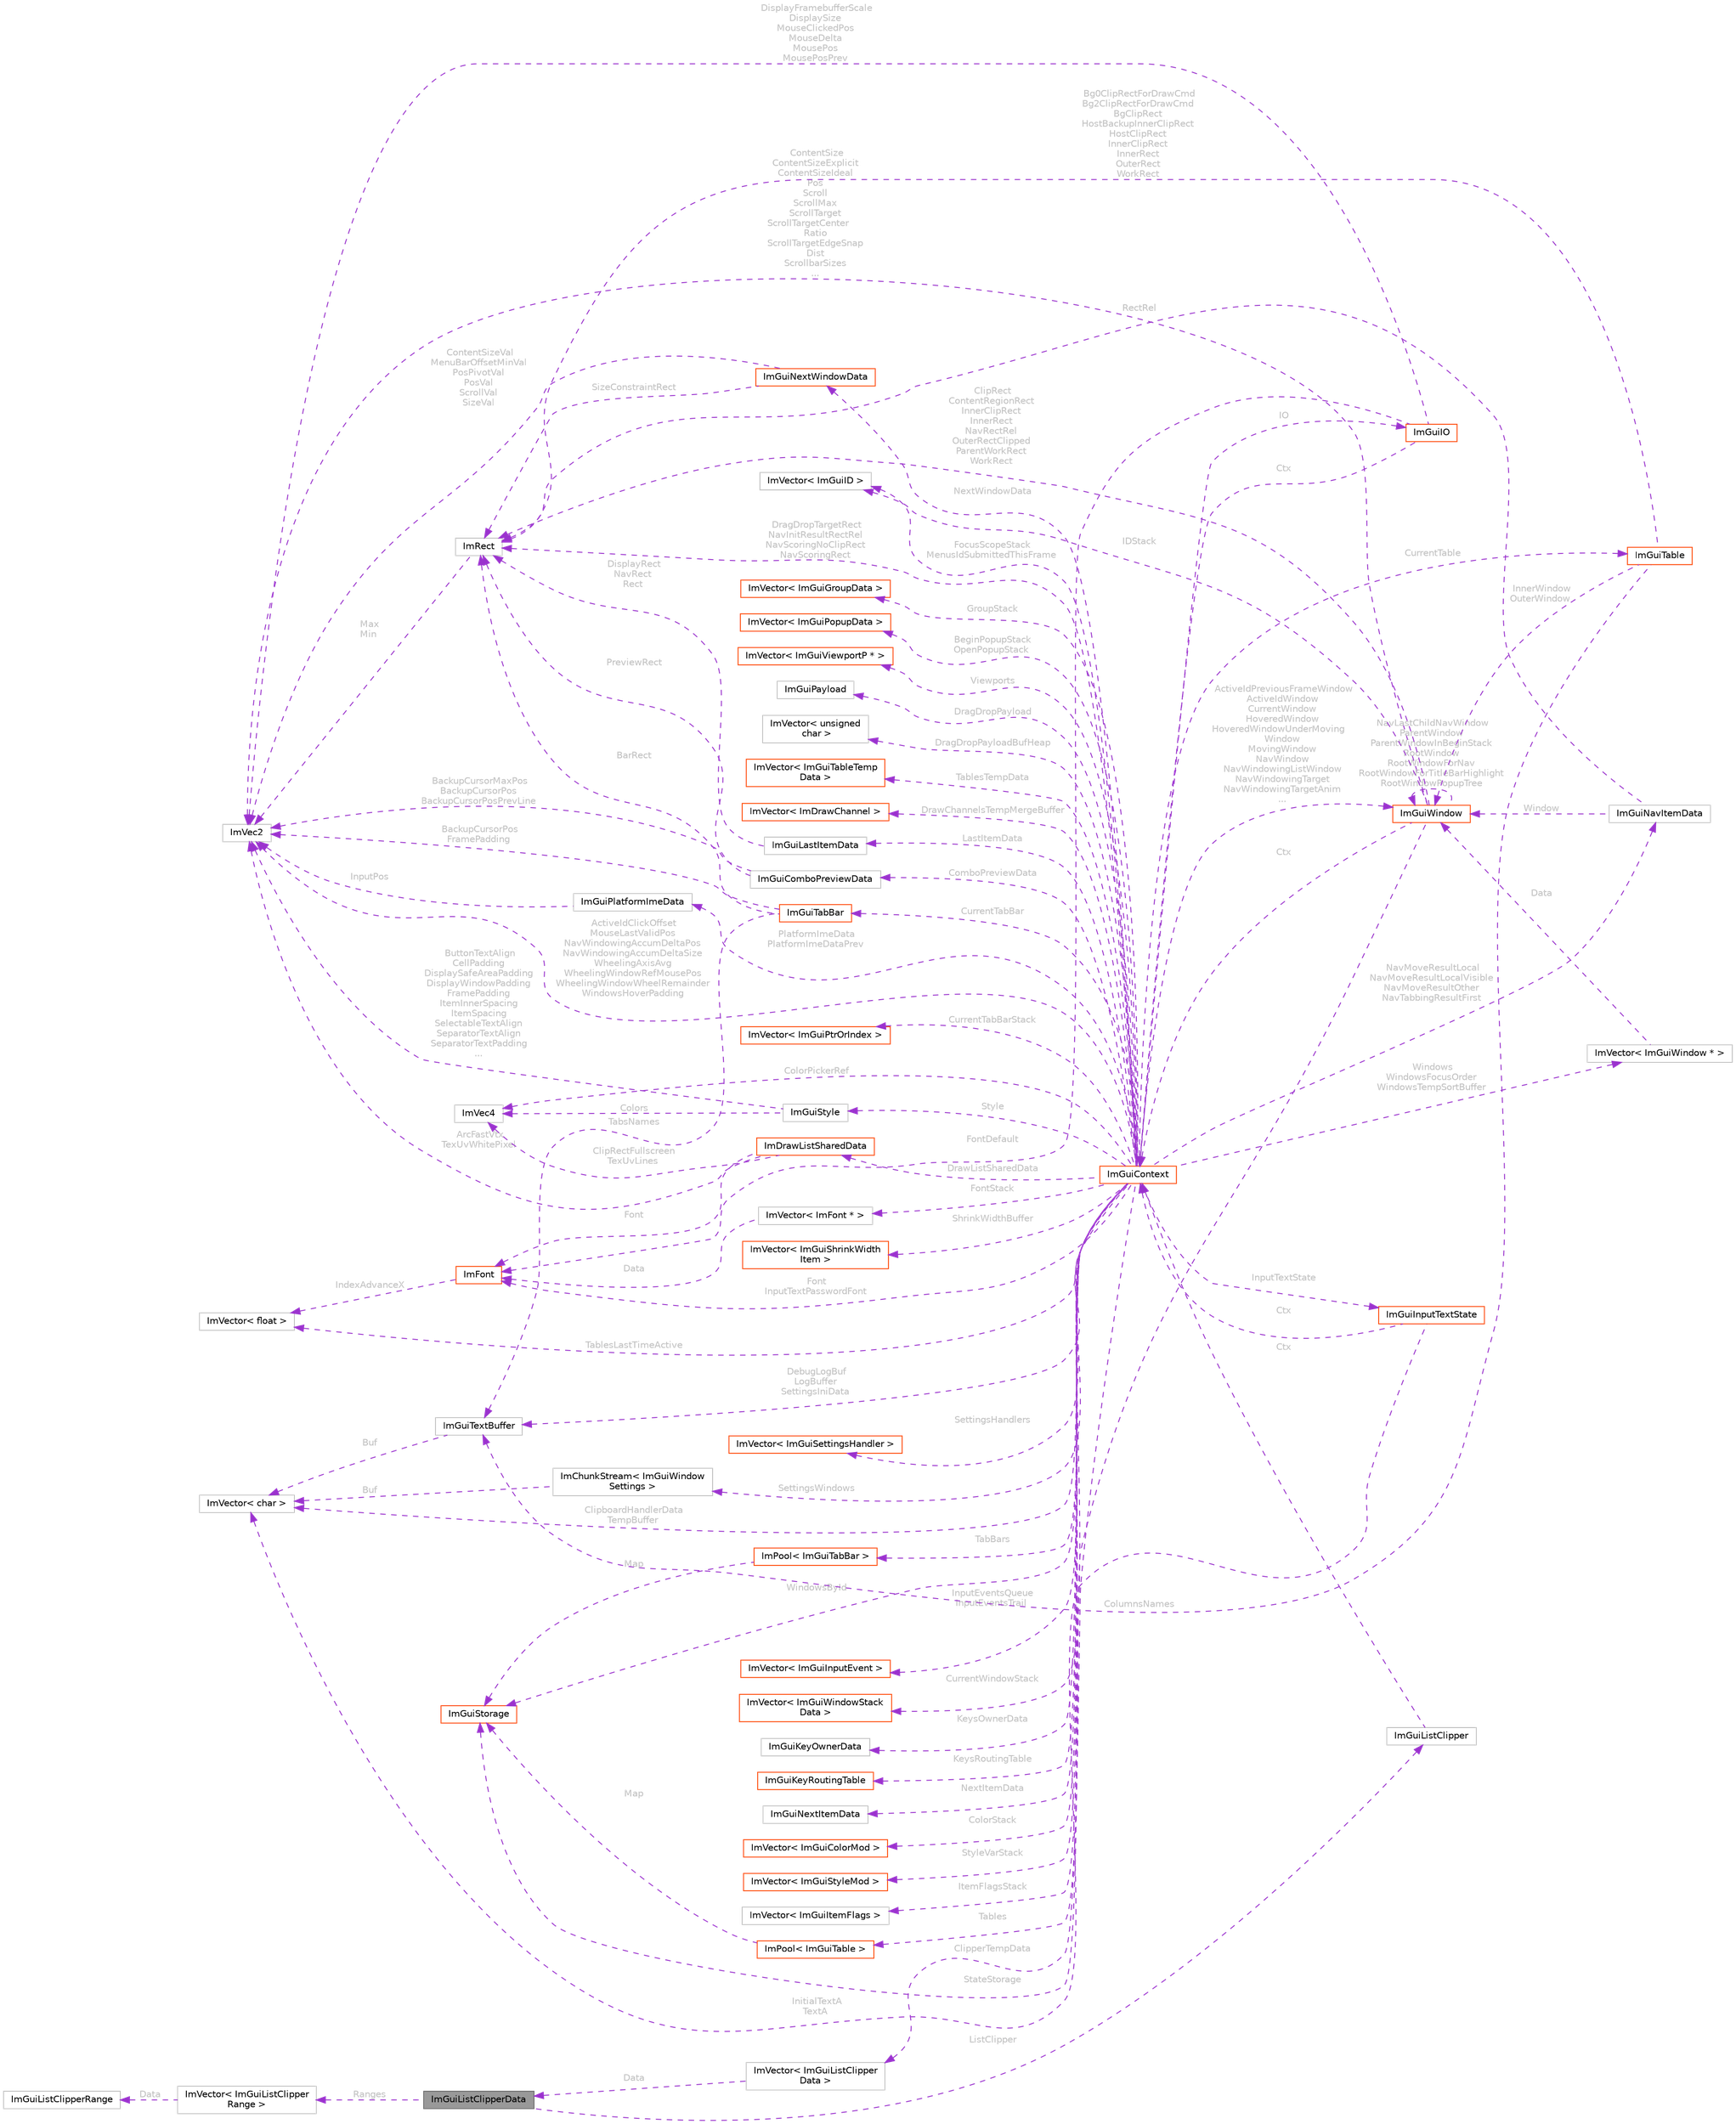 digraph "ImGuiListClipperData"
{
 // LATEX_PDF_SIZE
  bgcolor="transparent";
  edge [fontname=Helvetica,fontsize=10,labelfontname=Helvetica,labelfontsize=10];
  node [fontname=Helvetica,fontsize=10,shape=box,height=0.2,width=0.4];
  rankdir="LR";
  Node1 [id="Node000001",label="ImGuiListClipperData",height=0.2,width=0.4,color="gray40", fillcolor="grey60", style="filled", fontcolor="black",tooltip=" "];
  Node2 -> Node1 [id="edge1_Node000001_Node000002",dir="back",color="darkorchid3",style="dashed",tooltip=" ",label=" ListClipper",fontcolor="grey" ];
  Node2 [id="Node000002",label="ImGuiListClipper",height=0.2,width=0.4,color="grey75", fillcolor="white", style="filled",URL="$struct_im_gui_list_clipper.html",tooltip=" "];
  Node3 -> Node2 [id="edge2_Node000002_Node000003",dir="back",color="darkorchid3",style="dashed",tooltip=" ",label=" Ctx",fontcolor="grey" ];
  Node3 [id="Node000003",label="ImGuiContext",height=0.2,width=0.4,color="orangered", fillcolor="white", style="filled",URL="$struct_im_gui_context.html",tooltip=" "];
  Node4 -> Node3 [id="edge3_Node000003_Node000004",dir="back",color="darkorchid3",style="dashed",tooltip=" ",label=" IO",fontcolor="grey" ];
  Node4 [id="Node000004",label="ImGuiIO",height=0.2,width=0.4,color="orangered", fillcolor="white", style="filled",URL="$struct_im_gui_i_o.html",tooltip=" "];
  Node5 -> Node4 [id="edge4_Node000004_Node000005",dir="back",color="darkorchid3",style="dashed",tooltip=" ",label=" DisplayFramebufferScale\nDisplaySize\nMouseClickedPos\nMouseDelta\nMousePos\nMousePosPrev",fontcolor="grey" ];
  Node5 [id="Node000005",label="ImVec2",height=0.2,width=0.4,color="grey75", fillcolor="white", style="filled",URL="$struct_im_vec2.html",tooltip=" "];
  Node8 -> Node4 [id="edge5_Node000004_Node000008",dir="back",color="darkorchid3",style="dashed",tooltip=" ",label=" FontDefault",fontcolor="grey" ];
  Node8 [id="Node000008",label="ImFont",height=0.2,width=0.4,color="orangered", fillcolor="white", style="filled",URL="$struct_im_font.html",tooltip=" "];
  Node9 -> Node8 [id="edge6_Node000008_Node000009",dir="back",color="darkorchid3",style="dashed",tooltip=" ",label=" IndexAdvanceX",fontcolor="grey" ];
  Node9 [id="Node000009",label="ImVector\< float \>",height=0.2,width=0.4,color="grey75", fillcolor="white", style="filled",URL="$struct_im_vector.html",tooltip=" "];
  Node3 -> Node4 [id="edge7_Node000004_Node000003",dir="back",color="darkorchid3",style="dashed",tooltip=" ",label=" Ctx",fontcolor="grey" ];
  Node20 -> Node3 [id="edge8_Node000003_Node000020",dir="back",color="darkorchid3",style="dashed",tooltip=" ",label=" InputEventsQueue\nInputEventsTrail",fontcolor="grey" ];
  Node20 [id="Node000020",label="ImVector\< ImGuiInputEvent \>",height=0.2,width=0.4,color="orangered", fillcolor="white", style="filled",URL="$struct_im_vector.html",tooltip=" "];
  Node28 -> Node3 [id="edge9_Node000003_Node000028",dir="back",color="darkorchid3",style="dashed",tooltip=" ",label=" Style",fontcolor="grey" ];
  Node28 [id="Node000028",label="ImGuiStyle",height=0.2,width=0.4,color="grey75", fillcolor="white", style="filled",URL="$struct_im_gui_style.html",tooltip=" "];
  Node5 -> Node28 [id="edge10_Node000028_Node000005",dir="back",color="darkorchid3",style="dashed",tooltip=" ",label=" ButtonTextAlign\nCellPadding\nDisplaySafeAreaPadding\nDisplayWindowPadding\nFramePadding\nItemInnerSpacing\nItemSpacing\nSelectableTextAlign\nSeparatorTextAlign\nSeparatorTextPadding\n...",fontcolor="grey" ];
  Node17 -> Node28 [id="edge11_Node000028_Node000017",dir="back",color="darkorchid3",style="dashed",tooltip=" ",label=" Colors",fontcolor="grey" ];
  Node17 [id="Node000017",label="ImVec4",height=0.2,width=0.4,color="grey75", fillcolor="white", style="filled",URL="$struct_im_vec4.html",tooltip=" "];
  Node8 -> Node3 [id="edge12_Node000003_Node000008",dir="back",color="darkorchid3",style="dashed",tooltip=" ",label=" Font\nInputTextPasswordFont",fontcolor="grey" ];
  Node29 -> Node3 [id="edge13_Node000003_Node000029",dir="back",color="darkorchid3",style="dashed",tooltip=" ",label=" DrawListSharedData",fontcolor="grey" ];
  Node29 [id="Node000029",label="ImDrawListSharedData",height=0.2,width=0.4,color="orangered", fillcolor="white", style="filled",URL="$struct_im_draw_list_shared_data.html",tooltip=" "];
  Node5 -> Node29 [id="edge14_Node000029_Node000005",dir="back",color="darkorchid3",style="dashed",tooltip=" ",label=" ArcFastVtx\nTexUvWhitePixel",fontcolor="grey" ];
  Node8 -> Node29 [id="edge15_Node000029_Node000008",dir="back",color="darkorchid3",style="dashed",tooltip=" ",label=" Font",fontcolor="grey" ];
  Node17 -> Node29 [id="edge16_Node000029_Node000017",dir="back",color="darkorchid3",style="dashed",tooltip=" ",label=" ClipRectFullscreen\nTexUvLines",fontcolor="grey" ];
  Node31 -> Node3 [id="edge17_Node000003_Node000031",dir="back",color="darkorchid3",style="dashed",tooltip=" ",label=" Windows\nWindowsFocusOrder\nWindowsTempSortBuffer",fontcolor="grey" ];
  Node31 [id="Node000031",label="ImVector\< ImGuiWindow * \>",height=0.2,width=0.4,color="grey75", fillcolor="white", style="filled",URL="$struct_im_vector.html",tooltip=" "];
  Node32 -> Node31 [id="edge18_Node000031_Node000032",dir="back",color="darkorchid3",style="dashed",tooltip=" ",label=" Data",fontcolor="grey" ];
  Node32 [id="Node000032",label="ImGuiWindow",height=0.2,width=0.4,color="orangered", fillcolor="white", style="filled",URL="$struct_im_gui_window.html",tooltip=" "];
  Node3 -> Node32 [id="edge19_Node000032_Node000003",dir="back",color="darkorchid3",style="dashed",tooltip=" ",label=" Ctx",fontcolor="grey" ];
  Node5 -> Node32 [id="edge20_Node000032_Node000005",dir="back",color="darkorchid3",style="dashed",tooltip=" ",label=" ContentSize\nContentSizeExplicit\nContentSizeIdeal\nPos\nScroll\nScrollMax\nScrollTarget\nScrollTargetCenter\lRatio\nScrollTargetEdgeSnap\lDist\nScrollbarSizes\n...",fontcolor="grey" ];
  Node50 -> Node32 [id="edge21_Node000032_Node000050",dir="back",color="darkorchid3",style="dashed",tooltip=" ",label=" IDStack",fontcolor="grey" ];
  Node50 [id="Node000050",label="ImVector\< ImGuiID \>",height=0.2,width=0.4,color="grey75", fillcolor="white", style="filled",URL="$struct_im_vector.html",tooltip=" "];
  Node58 -> Node32 [id="edge22_Node000032_Node000058",dir="back",color="darkorchid3",style="dashed",tooltip=" ",label=" ClipRect\nContentRegionRect\nInnerClipRect\nInnerRect\nNavRectRel\nOuterRectClipped\nParentWorkRect\nWorkRect",fontcolor="grey" ];
  Node58 [id="Node000058",label="ImRect",height=0.2,width=0.4,color="grey75", fillcolor="white", style="filled",URL="$struct_im_rect.html",tooltip=" "];
  Node5 -> Node58 [id="edge23_Node000058_Node000005",dir="back",color="darkorchid3",style="dashed",tooltip=" ",label=" Max\nMin",fontcolor="grey" ];
  Node54 -> Node32 [id="edge24_Node000032_Node000054",dir="back",color="darkorchid3",style="dashed",tooltip=" ",label=" StateStorage",fontcolor="grey" ];
  Node54 [id="Node000054",label="ImGuiStorage",height=0.2,width=0.4,color="orangered", fillcolor="white", style="filled",URL="$struct_im_gui_storage.html",tooltip=" "];
  Node32 -> Node32 [id="edge25_Node000032_Node000032",dir="back",color="darkorchid3",style="dashed",tooltip=" ",label=" NavLastChildNavWindow\nParentWindow\nParentWindowInBeginStack\nRootWindow\nRootWindowForNav\nRootWindowForTitleBarHighlight\nRootWindowPopupTree",fontcolor="grey" ];
  Node63 -> Node3 [id="edge26_Node000003_Node000063",dir="back",color="darkorchid3",style="dashed",tooltip=" ",label=" CurrentWindowStack",fontcolor="grey" ];
  Node63 [id="Node000063",label="ImVector\< ImGuiWindowStack\lData \>",height=0.2,width=0.4,color="orangered", fillcolor="white", style="filled",URL="$struct_im_vector.html",tooltip=" "];
  Node54 -> Node3 [id="edge27_Node000003_Node000054",dir="back",color="darkorchid3",style="dashed",tooltip=" ",label=" WindowsById",fontcolor="grey" ];
  Node5 -> Node3 [id="edge28_Node000003_Node000005",dir="back",color="darkorchid3",style="dashed",tooltip=" ",label=" ActiveIdClickOffset\nMouseLastValidPos\nNavWindowingAccumDeltaPos\nNavWindowingAccumDeltaSize\nWheelingAxisAvg\nWheelingWindowRefMousePos\nWheelingWindowWheelRemainder\nWindowsHoverPadding",fontcolor="grey" ];
  Node32 -> Node3 [id="edge29_Node000003_Node000032",dir="back",color="darkorchid3",style="dashed",tooltip=" ",label=" ActiveIdPreviousFrameWindow\nActiveIdWindow\nCurrentWindow\nHoveredWindow\nHoveredWindowUnderMoving\lWindow\nMovingWindow\nNavWindow\nNavWindowingListWindow\nNavWindowingTarget\nNavWindowingTargetAnim\n...",fontcolor="grey" ];
  Node67 -> Node3 [id="edge30_Node000003_Node000067",dir="back",color="darkorchid3",style="dashed",tooltip=" ",label=" KeysOwnerData",fontcolor="grey" ];
  Node67 [id="Node000067",label="ImGuiKeyOwnerData",height=0.2,width=0.4,color="grey75", fillcolor="white", style="filled",URL="$struct_im_gui_key_owner_data.html",tooltip=" "];
  Node68 -> Node3 [id="edge31_Node000003_Node000068",dir="back",color="darkorchid3",style="dashed",tooltip=" ",label=" KeysRoutingTable",fontcolor="grey" ];
  Node68 [id="Node000068",label="ImGuiKeyRoutingTable",height=0.2,width=0.4,color="orangered", fillcolor="white", style="filled",URL="$struct_im_gui_key_routing_table.html",tooltip=" "];
  Node71 -> Node3 [id="edge32_Node000003_Node000071",dir="back",color="darkorchid3",style="dashed",tooltip=" ",label=" NextItemData",fontcolor="grey" ];
  Node71 [id="Node000071",label="ImGuiNextItemData",height=0.2,width=0.4,color="grey75", fillcolor="white", style="filled",URL="$struct_im_gui_next_item_data.html",tooltip=" "];
  Node65 -> Node3 [id="edge33_Node000003_Node000065",dir="back",color="darkorchid3",style="dashed",tooltip=" ",label=" LastItemData",fontcolor="grey" ];
  Node65 [id="Node000065",label="ImGuiLastItemData",height=0.2,width=0.4,color="grey75", fillcolor="white", style="filled",URL="$struct_im_gui_last_item_data.html",tooltip=" "];
  Node58 -> Node65 [id="edge34_Node000065_Node000058",dir="back",color="darkorchid3",style="dashed",tooltip=" ",label=" DisplayRect\nNavRect\nRect",fontcolor="grey" ];
  Node72 -> Node3 [id="edge35_Node000003_Node000072",dir="back",color="darkorchid3",style="dashed",tooltip=" ",label=" NextWindowData",fontcolor="grey" ];
  Node72 [id="Node000072",label="ImGuiNextWindowData",height=0.2,width=0.4,color="orangered", fillcolor="white", style="filled",URL="$struct_im_gui_next_window_data.html",tooltip=" "];
  Node5 -> Node72 [id="edge36_Node000072_Node000005",dir="back",color="darkorchid3",style="dashed",tooltip=" ",label=" ContentSizeVal\nMenuBarOffsetMinVal\nPosPivotVal\nPosVal\nScrollVal\nSizeVal",fontcolor="grey" ];
  Node58 -> Node72 [id="edge37_Node000072_Node000058",dir="back",color="darkorchid3",style="dashed",tooltip=" ",label=" SizeConstraintRect",fontcolor="grey" ];
  Node74 -> Node3 [id="edge38_Node000003_Node000074",dir="back",color="darkorchid3",style="dashed",tooltip=" ",label=" ColorStack",fontcolor="grey" ];
  Node74 [id="Node000074",label="ImVector\< ImGuiColorMod \>",height=0.2,width=0.4,color="orangered", fillcolor="white", style="filled",URL="$struct_im_vector.html",tooltip=" "];
  Node76 -> Node3 [id="edge39_Node000003_Node000076",dir="back",color="darkorchid3",style="dashed",tooltip=" ",label=" StyleVarStack",fontcolor="grey" ];
  Node76 [id="Node000076",label="ImVector\< ImGuiStyleMod \>",height=0.2,width=0.4,color="orangered", fillcolor="white", style="filled",URL="$struct_im_vector.html",tooltip=" "];
  Node7 -> Node3 [id="edge40_Node000003_Node000007",dir="back",color="darkorchid3",style="dashed",tooltip=" ",label=" FontStack",fontcolor="grey" ];
  Node7 [id="Node000007",label="ImVector\< ImFont * \>",height=0.2,width=0.4,color="grey75", fillcolor="white", style="filled",URL="$struct_im_vector.html",tooltip=" "];
  Node8 -> Node7 [id="edge41_Node000007_Node000008",dir="back",color="darkorchid3",style="dashed",tooltip=" ",label=" Data",fontcolor="grey" ];
  Node50 -> Node3 [id="edge42_Node000003_Node000050",dir="back",color="darkorchid3",style="dashed",tooltip=" ",label=" FocusScopeStack\nMenusIdSubmittedThisFrame",fontcolor="grey" ];
  Node78 -> Node3 [id="edge43_Node000003_Node000078",dir="back",color="darkorchid3",style="dashed",tooltip=" ",label=" ItemFlagsStack",fontcolor="grey" ];
  Node78 [id="Node000078",label="ImVector\< ImGuiItemFlags \>",height=0.2,width=0.4,color="grey75", fillcolor="white", style="filled",URL="$struct_im_vector.html",tooltip=" "];
  Node79 -> Node3 [id="edge44_Node000003_Node000079",dir="back",color="darkorchid3",style="dashed",tooltip=" ",label=" GroupStack",fontcolor="grey" ];
  Node79 [id="Node000079",label="ImVector\< ImGuiGroupData \>",height=0.2,width=0.4,color="orangered", fillcolor="white", style="filled",URL="$struct_im_vector.html",tooltip=" "];
  Node81 -> Node3 [id="edge45_Node000003_Node000081",dir="back",color="darkorchid3",style="dashed",tooltip=" ",label=" BeginPopupStack\nOpenPopupStack",fontcolor="grey" ];
  Node81 [id="Node000081",label="ImVector\< ImGuiPopupData \>",height=0.2,width=0.4,color="orangered", fillcolor="white", style="filled",URL="$struct_im_vector.html",tooltip=" "];
  Node83 -> Node3 [id="edge46_Node000003_Node000083",dir="back",color="darkorchid3",style="dashed",tooltip=" ",label=" Viewports",fontcolor="grey" ];
  Node83 [id="Node000083",label="ImVector\< ImGuiViewportP * \>",height=0.2,width=0.4,color="orangered", fillcolor="white", style="filled",URL="$struct_im_vector.html",tooltip=" "];
  Node58 -> Node3 [id="edge47_Node000003_Node000058",dir="back",color="darkorchid3",style="dashed",tooltip=" ",label=" DragDropTargetRect\nNavInitResultRectRel\nNavScoringNoClipRect\nNavScoringRect",fontcolor="grey" ];
  Node84 -> Node3 [id="edge48_Node000003_Node000084",dir="back",color="darkorchid3",style="dashed",tooltip=" ",label=" NavMoveResultLocal\nNavMoveResultLocalVisible\nNavMoveResultOther\nNavTabbingResultFirst",fontcolor="grey" ];
  Node84 [id="Node000084",label="ImGuiNavItemData",height=0.2,width=0.4,color="grey75", fillcolor="white", style="filled",URL="$struct_im_gui_nav_item_data.html",tooltip=" "];
  Node32 -> Node84 [id="edge49_Node000084_Node000032",dir="back",color="darkorchid3",style="dashed",tooltip=" ",label=" Window",fontcolor="grey" ];
  Node58 -> Node84 [id="edge50_Node000084_Node000058",dir="back",color="darkorchid3",style="dashed",tooltip=" ",label=" RectRel",fontcolor="grey" ];
  Node85 -> Node3 [id="edge51_Node000003_Node000085",dir="back",color="darkorchid3",style="dashed",tooltip=" ",label=" DragDropPayload",fontcolor="grey" ];
  Node85 [id="Node000085",label="ImGuiPayload",height=0.2,width=0.4,color="grey75", fillcolor="white", style="filled",URL="$struct_im_gui_payload.html",tooltip=" "];
  Node86 -> Node3 [id="edge52_Node000003_Node000086",dir="back",color="darkorchid3",style="dashed",tooltip=" ",label=" DragDropPayloadBufHeap",fontcolor="grey" ];
  Node86 [id="Node000086",label="ImVector\< unsigned\l char \>",height=0.2,width=0.4,color="grey75", fillcolor="white", style="filled",URL="$struct_im_vector.html",tooltip=" "];
  Node87 -> Node3 [id="edge53_Node000003_Node000087",dir="back",color="darkorchid3",style="dashed",tooltip=" ",label=" ClipperTempData",fontcolor="grey" ];
  Node87 [id="Node000087",label="ImVector\< ImGuiListClipper\lData \>",height=0.2,width=0.4,color="grey75", fillcolor="white", style="filled",URL="$struct_im_vector.html",tooltip=" "];
  Node1 -> Node87 [id="edge54_Node000087_Node000001",dir="back",color="darkorchid3",style="dashed",tooltip=" ",label=" Data",fontcolor="grey" ];
  Node88 -> Node3 [id="edge55_Node000003_Node000088",dir="back",color="darkorchid3",style="dashed",tooltip=" ",label=" CurrentTable",fontcolor="grey" ];
  Node88 [id="Node000088",label="ImGuiTable",height=0.2,width=0.4,color="orangered", fillcolor="white", style="filled",URL="$struct_im_gui_table.html",tooltip=" "];
  Node58 -> Node88 [id="edge56_Node000088_Node000058",dir="back",color="darkorchid3",style="dashed",tooltip=" ",label=" Bg0ClipRectForDrawCmd\nBg2ClipRectForDrawCmd\nBgClipRect\nHostBackupInnerClipRect\nHostClipRect\nInnerClipRect\nInnerRect\nOuterRect\nWorkRect",fontcolor="grey" ];
  Node32 -> Node88 [id="edge57_Node000088_Node000032",dir="back",color="darkorchid3",style="dashed",tooltip=" ",label=" InnerWindow\nOuterWindow",fontcolor="grey" ];
  Node95 -> Node88 [id="edge58_Node000088_Node000095",dir="back",color="darkorchid3",style="dashed",tooltip=" ",label=" ColumnsNames",fontcolor="grey" ];
  Node95 [id="Node000095",label="ImGuiTextBuffer",height=0.2,width=0.4,color="grey75", fillcolor="white", style="filled",URL="$struct_im_gui_text_buffer.html",tooltip=" "];
  Node96 -> Node95 [id="edge59_Node000095_Node000096",dir="back",color="darkorchid3",style="dashed",tooltip=" ",label=" Buf",fontcolor="grey" ];
  Node96 [id="Node000096",label="ImVector\< char \>",height=0.2,width=0.4,color="grey75", fillcolor="white", style="filled",URL="$struct_im_vector.html",tooltip=" "];
  Node102 -> Node3 [id="edge60_Node000003_Node000102",dir="back",color="darkorchid3",style="dashed",tooltip=" ",label=" TablesTempData",fontcolor="grey" ];
  Node102 [id="Node000102",label="ImVector\< ImGuiTableTemp\lData \>",height=0.2,width=0.4,color="orangered", fillcolor="white", style="filled",URL="$struct_im_vector.html",tooltip=" "];
  Node103 -> Node3 [id="edge61_Node000003_Node000103",dir="back",color="darkorchid3",style="dashed",tooltip=" ",label=" Tables",fontcolor="grey" ];
  Node103 [id="Node000103",label="ImPool\< ImGuiTable \>",height=0.2,width=0.4,color="orangered", fillcolor="white", style="filled",URL="$struct_im_pool.html",tooltip=" "];
  Node54 -> Node103 [id="edge62_Node000103_Node000054",dir="back",color="darkorchid3",style="dashed",tooltip=" ",label=" Map",fontcolor="grey" ];
  Node9 -> Node3 [id="edge63_Node000003_Node000009",dir="back",color="darkorchid3",style="dashed",tooltip=" ",label=" TablesLastTimeActive",fontcolor="grey" ];
  Node45 -> Node3 [id="edge64_Node000003_Node000045",dir="back",color="darkorchid3",style="dashed",tooltip=" ",label=" DrawChannelsTempMergeBuffer",fontcolor="grey" ];
  Node45 [id="Node000045",label="ImVector\< ImDrawChannel \>",height=0.2,width=0.4,color="orangered", fillcolor="white", style="filled",URL="$struct_im_vector.html",tooltip=" "];
  Node105 -> Node3 [id="edge65_Node000003_Node000105",dir="back",color="darkorchid3",style="dashed",tooltip=" ",label=" CurrentTabBar",fontcolor="grey" ];
  Node105 [id="Node000105",label="ImGuiTabBar",height=0.2,width=0.4,color="orangered", fillcolor="white", style="filled",URL="$struct_im_gui_tab_bar.html",tooltip=" "];
  Node58 -> Node105 [id="edge66_Node000105_Node000058",dir="back",color="darkorchid3",style="dashed",tooltip=" ",label=" BarRect",fontcolor="grey" ];
  Node5 -> Node105 [id="edge67_Node000105_Node000005",dir="back",color="darkorchid3",style="dashed",tooltip=" ",label=" BackupCursorPos\nFramePadding",fontcolor="grey" ];
  Node95 -> Node105 [id="edge68_Node000105_Node000095",dir="back",color="darkorchid3",style="dashed",tooltip=" ",label=" TabsNames",fontcolor="grey" ];
  Node108 -> Node3 [id="edge69_Node000003_Node000108",dir="back",color="darkorchid3",style="dashed",tooltip=" ",label=" TabBars",fontcolor="grey" ];
  Node108 [id="Node000108",label="ImPool\< ImGuiTabBar \>",height=0.2,width=0.4,color="orangered", fillcolor="white", style="filled",URL="$struct_im_pool.html",tooltip=" "];
  Node54 -> Node108 [id="edge70_Node000108_Node000054",dir="back",color="darkorchid3",style="dashed",tooltip=" ",label=" Map",fontcolor="grey" ];
  Node110 -> Node3 [id="edge71_Node000003_Node000110",dir="back",color="darkorchid3",style="dashed",tooltip=" ",label=" CurrentTabBarStack",fontcolor="grey" ];
  Node110 [id="Node000110",label="ImVector\< ImGuiPtrOrIndex \>",height=0.2,width=0.4,color="orangered", fillcolor="white", style="filled",URL="$struct_im_vector.html",tooltip=" "];
  Node112 -> Node3 [id="edge72_Node000003_Node000112",dir="back",color="darkorchid3",style="dashed",tooltip=" ",label=" ShrinkWidthBuffer",fontcolor="grey" ];
  Node112 [id="Node000112",label="ImVector\< ImGuiShrinkWidth\lItem \>",height=0.2,width=0.4,color="orangered", fillcolor="white", style="filled",URL="$struct_im_vector.html",tooltip=" "];
  Node114 -> Node3 [id="edge73_Node000003_Node000114",dir="back",color="darkorchid3",style="dashed",tooltip=" ",label=" InputTextState",fontcolor="grey" ];
  Node114 [id="Node000114",label="ImGuiInputTextState",height=0.2,width=0.4,color="orangered", fillcolor="white", style="filled",URL="$struct_im_gui_input_text_state.html",tooltip=" "];
  Node3 -> Node114 [id="edge74_Node000114_Node000003",dir="back",color="darkorchid3",style="dashed",tooltip=" ",label=" Ctx",fontcolor="grey" ];
  Node96 -> Node114 [id="edge75_Node000114_Node000096",dir="back",color="darkorchid3",style="dashed",tooltip=" ",label=" InitialTextA\nTextA",fontcolor="grey" ];
  Node17 -> Node3 [id="edge76_Node000003_Node000017",dir="back",color="darkorchid3",style="dashed",tooltip=" ",label=" ColorPickerRef",fontcolor="grey" ];
  Node115 -> Node3 [id="edge77_Node000003_Node000115",dir="back",color="darkorchid3",style="dashed",tooltip=" ",label=" ComboPreviewData",fontcolor="grey" ];
  Node115 [id="Node000115",label="ImGuiComboPreviewData",height=0.2,width=0.4,color="grey75", fillcolor="white", style="filled",URL="$struct_im_gui_combo_preview_data.html",tooltip=" "];
  Node58 -> Node115 [id="edge78_Node000115_Node000058",dir="back",color="darkorchid3",style="dashed",tooltip=" ",label=" PreviewRect",fontcolor="grey" ];
  Node5 -> Node115 [id="edge79_Node000115_Node000005",dir="back",color="darkorchid3",style="dashed",tooltip=" ",label=" BackupCursorMaxPos\nBackupCursorPos\nBackupCursorPosPrevLine",fontcolor="grey" ];
  Node96 -> Node3 [id="edge80_Node000003_Node000096",dir="back",color="darkorchid3",style="dashed",tooltip=" ",label=" ClipboardHandlerData\nTempBuffer",fontcolor="grey" ];
  Node116 -> Node3 [id="edge81_Node000003_Node000116",dir="back",color="darkorchid3",style="dashed",tooltip=" ",label=" PlatformImeData\nPlatformImeDataPrev",fontcolor="grey" ];
  Node116 [id="Node000116",label="ImGuiPlatformImeData",height=0.2,width=0.4,color="grey75", fillcolor="white", style="filled",URL="$struct_im_gui_platform_ime_data.html",tooltip=" "];
  Node5 -> Node116 [id="edge82_Node000116_Node000005",dir="back",color="darkorchid3",style="dashed",tooltip=" ",label=" InputPos",fontcolor="grey" ];
  Node95 -> Node3 [id="edge83_Node000003_Node000095",dir="back",color="darkorchid3",style="dashed",tooltip=" ",label=" DebugLogBuf\nLogBuffer\nSettingsIniData",fontcolor="grey" ];
  Node117 -> Node3 [id="edge84_Node000003_Node000117",dir="back",color="darkorchid3",style="dashed",tooltip=" ",label=" SettingsHandlers",fontcolor="grey" ];
  Node117 [id="Node000117",label="ImVector\< ImGuiSettingsHandler \>",height=0.2,width=0.4,color="orangered", fillcolor="white", style="filled",URL="$struct_im_vector.html",tooltip=" "];
  Node119 -> Node3 [id="edge85_Node000003_Node000119",dir="back",color="darkorchid3",style="dashed",tooltip=" ",label=" SettingsWindows",fontcolor="grey" ];
  Node119 [id="Node000119",label="ImChunkStream\< ImGuiWindow\lSettings \>",height=0.2,width=0.4,color="grey75", fillcolor="white", style="filled",URL="$struct_im_chunk_stream.html",tooltip=" "];
  Node96 -> Node119 [id="edge86_Node000119_Node000096",dir="back",color="darkorchid3",style="dashed",tooltip=" ",label=" Buf",fontcolor="grey" ];
  Node129 -> Node1 [id="edge87_Node000001_Node000129",dir="back",color="darkorchid3",style="dashed",tooltip=" ",label=" Ranges",fontcolor="grey" ];
  Node129 [id="Node000129",label="ImVector\< ImGuiListClipper\lRange \>",height=0.2,width=0.4,color="grey75", fillcolor="white", style="filled",URL="$struct_im_vector.html",tooltip=" "];
  Node130 -> Node129 [id="edge88_Node000129_Node000130",dir="back",color="darkorchid3",style="dashed",tooltip=" ",label=" Data",fontcolor="grey" ];
  Node130 [id="Node000130",label="ImGuiListClipperRange",height=0.2,width=0.4,color="grey75", fillcolor="white", style="filled",URL="$struct_im_gui_list_clipper_range.html",tooltip=" "];
}
